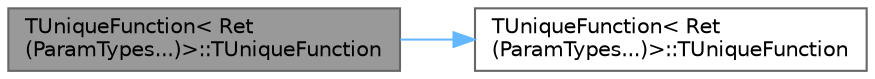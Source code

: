 digraph "TUniqueFunction&lt; Ret(ParamTypes...)&gt;::TUniqueFunction"
{
 // INTERACTIVE_SVG=YES
 // LATEX_PDF_SIZE
  bgcolor="transparent";
  edge [fontname=Helvetica,fontsize=10,labelfontname=Helvetica,labelfontsize=10];
  node [fontname=Helvetica,fontsize=10,shape=box,height=0.2,width=0.4];
  rankdir="LR";
  Node1 [id="Node000001",label="TUniqueFunction\< Ret\l(ParamTypes...)\>::TUniqueFunction",height=0.2,width=0.4,color="gray40", fillcolor="grey60", style="filled", fontcolor="black",tooltip=" "];
  Node1 -> Node2 [id="edge1_Node000001_Node000002",color="steelblue1",style="solid",tooltip=" "];
  Node2 [id="Node000002",label="TUniqueFunction\< Ret\l(ParamTypes...)\>::TUniqueFunction",height=0.2,width=0.4,color="grey40", fillcolor="white", style="filled",URL="$df/d3a/classTUniqueFunction_3_01Ret_07ParamTypes_8_8_8_08_4.html#a97730fc1454d69e71a8d867a96e2e098",tooltip="Default constructor."];
}
